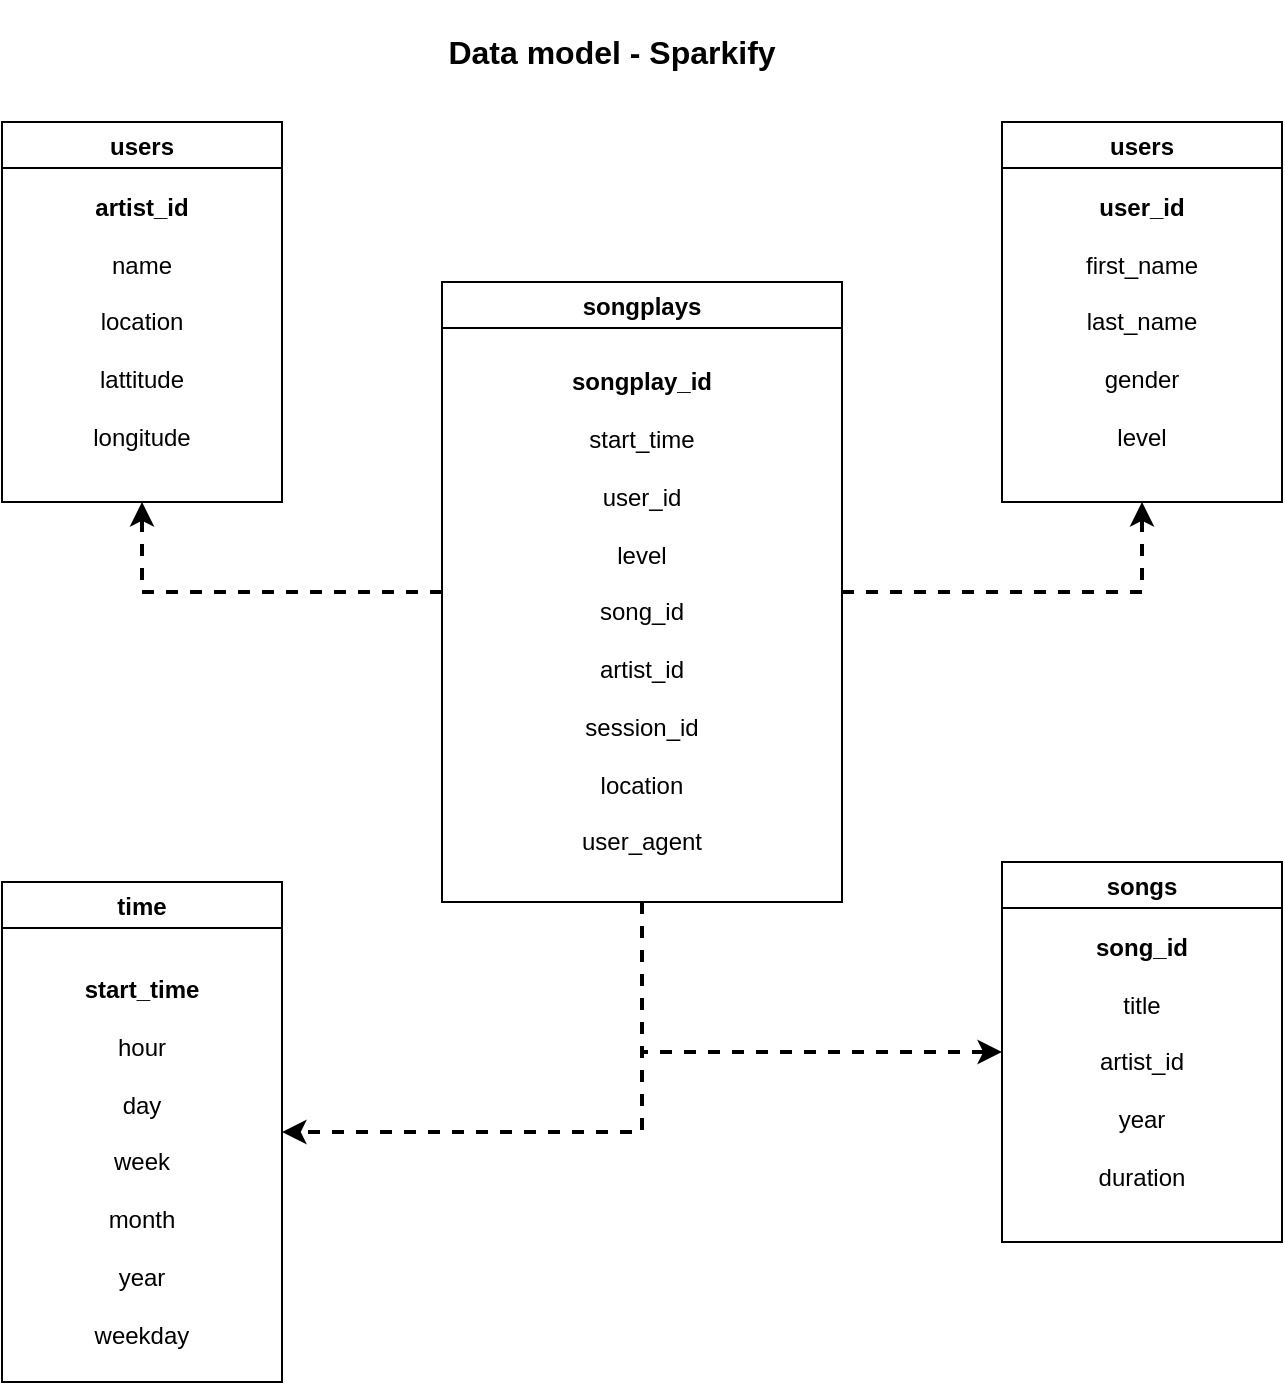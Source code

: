 <mxfile version="15.5.0" type="device"><diagram id="yrCUhASV8yTrzHWj0tUz" name="Page-1"><mxGraphModel dx="1038" dy="579" grid="1" gridSize="10" guides="1" tooltips="1" connect="1" arrows="1" fold="1" page="1" pageScale="1" pageWidth="850" pageHeight="1100" math="0" shadow="0"><root><mxCell id="0"/><mxCell id="1" parent="0"/><mxCell id="w5oFtnBxGwmuH3OEEYiy-2" value="songplays" style="swimlane;" vertex="1" parent="1"><mxGeometry x="300" y="160" width="200" height="310" as="geometry"/></mxCell><mxCell id="w5oFtnBxGwmuH3OEEYiy-3" value="&lt;b&gt;songplay_id&lt;/b&gt;&lt;br&gt;&lt;br&gt;start_time&lt;br&gt;&lt;br&gt;user_id&lt;br&gt;&lt;br&gt;level&lt;br&gt;&lt;br&gt;song_id&lt;br&gt;&lt;br&gt;artist_id&lt;br&gt;&lt;br&gt;session_id&lt;br&gt;&lt;br&gt;location&lt;br&gt;&lt;br&gt;user_agent" style="text;html=1;strokeColor=none;fillColor=none;align=center;verticalAlign=middle;whiteSpace=wrap;rounded=0;" vertex="1" parent="w5oFtnBxGwmuH3OEEYiy-2"><mxGeometry x="20" y="40" width="160" height="250" as="geometry"/></mxCell><mxCell id="w5oFtnBxGwmuH3OEEYiy-7" value="users" style="swimlane;" vertex="1" parent="1"><mxGeometry x="580" y="80" width="140" height="190" as="geometry"/></mxCell><mxCell id="w5oFtnBxGwmuH3OEEYiy-8" value="&lt;b&gt;user_id&lt;/b&gt;&lt;br&gt;&lt;br&gt;first_name&lt;br&gt;&lt;br&gt;last_name&lt;br&gt;&lt;br&gt;gender&lt;br&gt;&lt;br&gt;level" style="text;html=1;strokeColor=none;fillColor=none;align=center;verticalAlign=middle;whiteSpace=wrap;rounded=0;" vertex="1" parent="w5oFtnBxGwmuH3OEEYiy-7"><mxGeometry x="10" y="50" width="120" height="100" as="geometry"/></mxCell><mxCell id="w5oFtnBxGwmuH3OEEYiy-15" value="" style="html=1;rounded=0;edgeStyle=orthogonalEdgeStyle;dashed=1;strokeWidth=2;entryX=0.5;entryY=1;entryDx=0;entryDy=0;" edge="1" parent="1" source="w5oFtnBxGwmuH3OEEYiy-2" target="w5oFtnBxGwmuH3OEEYiy-7"><mxGeometry width="100" relative="1" as="geometry"><mxPoint x="370" y="270" as="sourcePoint"/><mxPoint x="470" y="270" as="targetPoint"/></mxGeometry></mxCell><mxCell id="w5oFtnBxGwmuH3OEEYiy-16" value="songs" style="swimlane;" vertex="1" parent="1"><mxGeometry x="580" y="450" width="140" height="190" as="geometry"/></mxCell><mxCell id="w5oFtnBxGwmuH3OEEYiy-17" value="&lt;b&gt;song_id&lt;/b&gt;&lt;br&gt;&lt;br&gt;title&lt;br&gt;&lt;br&gt;artist_id&lt;br&gt;&lt;br&gt;year&lt;br&gt;&lt;br&gt;duration" style="text;html=1;strokeColor=none;fillColor=none;align=center;verticalAlign=middle;whiteSpace=wrap;rounded=0;" vertex="1" parent="w5oFtnBxGwmuH3OEEYiy-16"><mxGeometry x="10" y="50" width="120" height="100" as="geometry"/></mxCell><mxCell id="w5oFtnBxGwmuH3OEEYiy-18" value="" style="html=1;rounded=0;dashed=1;strokeWidth=2;edgeStyle=orthogonalEdgeStyle;exitX=0.5;exitY=1;exitDx=0;exitDy=0;entryX=0;entryY=0.5;entryDx=0;entryDy=0;" edge="1" parent="1" source="w5oFtnBxGwmuH3OEEYiy-2" target="w5oFtnBxGwmuH3OEEYiy-16"><mxGeometry width="100" relative="1" as="geometry"><mxPoint x="370" y="400" as="sourcePoint"/><mxPoint x="470" y="400" as="targetPoint"/></mxGeometry></mxCell><mxCell id="w5oFtnBxGwmuH3OEEYiy-19" value="time" style="swimlane;" vertex="1" parent="1"><mxGeometry x="80" y="460" width="140" height="250" as="geometry"/></mxCell><mxCell id="w5oFtnBxGwmuH3OEEYiy-20" value="&lt;b&gt;start_time&lt;/b&gt;&lt;br&gt;&lt;br&gt;hour&lt;br&gt;&lt;br&gt;day&lt;br&gt;&lt;br&gt;week&lt;br&gt;&lt;br&gt;month&lt;br&gt;&lt;br&gt;year&lt;br&gt;&lt;br&gt;weekday" style="text;html=1;strokeColor=none;fillColor=none;align=center;verticalAlign=middle;whiteSpace=wrap;rounded=0;" vertex="1" parent="w5oFtnBxGwmuH3OEEYiy-19"><mxGeometry x="10" y="90" width="120" height="100" as="geometry"/></mxCell><mxCell id="w5oFtnBxGwmuH3OEEYiy-21" value="" style="html=1;rounded=0;dashed=1;strokeWidth=2;edgeStyle=orthogonalEdgeStyle;exitX=0.5;exitY=1;exitDx=0;exitDy=0;entryX=1;entryY=0.5;entryDx=0;entryDy=0;" edge="1" parent="1" source="w5oFtnBxGwmuH3OEEYiy-2" target="w5oFtnBxGwmuH3OEEYiy-19"><mxGeometry width="100" relative="1" as="geometry"><mxPoint x="370" y="370" as="sourcePoint"/><mxPoint x="470" y="370" as="targetPoint"/></mxGeometry></mxCell><mxCell id="w5oFtnBxGwmuH3OEEYiy-22" value="users" style="swimlane;" vertex="1" parent="1"><mxGeometry x="80" y="80" width="140" height="190" as="geometry"/></mxCell><mxCell id="w5oFtnBxGwmuH3OEEYiy-23" value="&lt;b&gt;artist_id&lt;/b&gt;&lt;br&gt;&lt;br&gt;name&lt;br&gt;&lt;br&gt;location&lt;br&gt;&lt;br&gt;lattitude&lt;br&gt;&lt;br&gt;longitude" style="text;html=1;strokeColor=none;fillColor=none;align=center;verticalAlign=middle;whiteSpace=wrap;rounded=0;" vertex="1" parent="w5oFtnBxGwmuH3OEEYiy-22"><mxGeometry x="10" y="50" width="120" height="100" as="geometry"/></mxCell><mxCell id="w5oFtnBxGwmuH3OEEYiy-24" value="" style="html=1;rounded=0;dashed=1;strokeWidth=2;edgeStyle=orthogonalEdgeStyle;entryX=0.5;entryY=1;entryDx=0;entryDy=0;exitX=0;exitY=0.5;exitDx=0;exitDy=0;" edge="1" parent="1" source="w5oFtnBxGwmuH3OEEYiy-2" target="w5oFtnBxGwmuH3OEEYiy-22"><mxGeometry width="100" relative="1" as="geometry"><mxPoint x="370" y="230" as="sourcePoint"/><mxPoint x="470" y="230" as="targetPoint"/></mxGeometry></mxCell><mxCell id="w5oFtnBxGwmuH3OEEYiy-25" value="&lt;h2&gt;&lt;font style=&quot;font-size: 16px&quot;&gt;Data model - Sparkify&lt;/font&gt;&lt;/h2&gt;" style="text;html=1;strokeColor=none;fillColor=none;align=center;verticalAlign=middle;whiteSpace=wrap;rounded=0;" vertex="1" parent="1"><mxGeometry x="300" y="30" width="170" height="30" as="geometry"/></mxCell></root></mxGraphModel></diagram></mxfile>